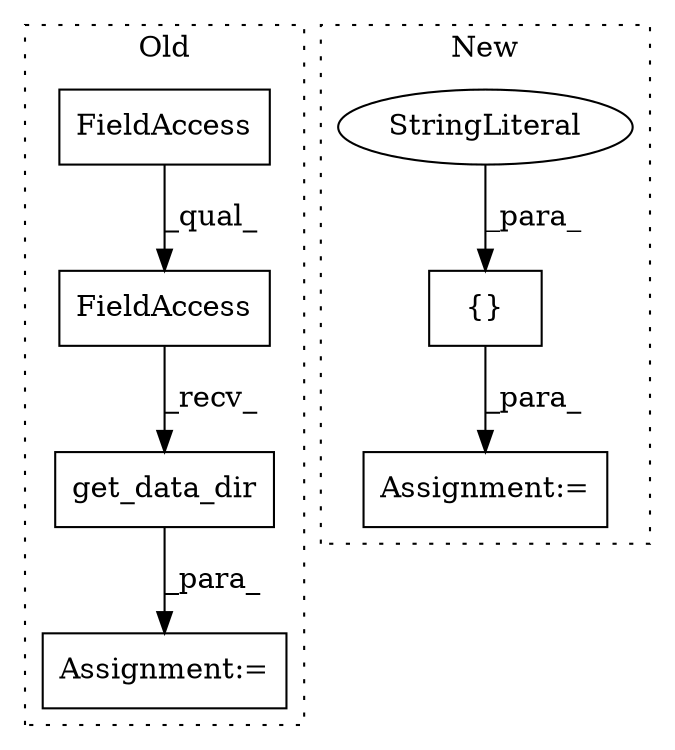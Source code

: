 digraph G {
subgraph cluster0 {
1 [label="get_data_dir" a="32" s="261" l="14" shape="box"];
3 [label="Assignment:=" a="7" s="234" l="1" shape="box"];
4 [label="FieldAccess" a="22" s="235" l="25" shape="box"];
5 [label="FieldAccess" a="22" s="235" l="14" shape="box"];
label = "Old";
style="dotted";
}
subgraph cluster1 {
2 [label="{}" a="4" s="591,599" l="1,1" shape="box"];
6 [label="Assignment:=" a="7" s="578" l="1" shape="box"];
7 [label="StringLiteral" a="45" s="592" l="7" shape="ellipse"];
label = "New";
style="dotted";
}
1 -> 3 [label="_para_"];
2 -> 6 [label="_para_"];
4 -> 1 [label="_recv_"];
5 -> 4 [label="_qual_"];
7 -> 2 [label="_para_"];
}
